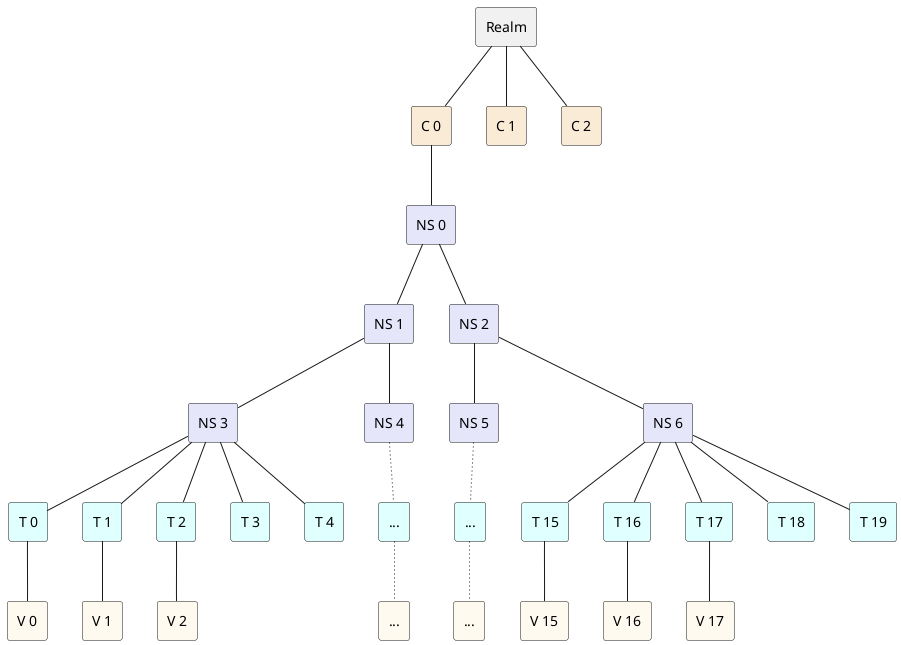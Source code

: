 @startuml

rectangle Realm
rectangle "C 0" as C0 #AntiqueWhite
rectangle "C 1" as C1 #AntiqueWhite
rectangle "C 2" as C2 #AntiqueWhite
Realm -- C0
Realm -- C1
Realm -- C2

rectangle "NS 0" as Ns0 #Lavender
C0 -- Ns0

rectangle "NS 1" as Ns1 #Lavender
rectangle "NS 2" as Ns2 #Lavender
Ns0 -- Ns1
Ns0 -- Ns2

rectangle "NS 3" as Ns3 #Lavender
rectangle "NS 4" as Ns4 #Lavender
rectangle "NS 5" as Ns5 #Lavender
rectangle "NS 6" as Ns6 #Lavender
Ns1 -- Ns3
Ns1 -- Ns4
Ns2 -- Ns5
Ns2 -- Ns6

rectangle "T 0" as T0 #LightCyan
rectangle "T 1" as T1 #LightCyan
rectangle "T 2" as T2 #LightCyan
rectangle "T 3" as T3 #LightCyan
rectangle "T 4" as T4 #LightCyan
rectangle "..." as T5n #LightCyan
rectangle "..." as T6n #LightCyan
rectangle "T 15" as T15 #LightCyan
rectangle "T 16" as T16 #LightCyan
rectangle "T 17" as T17 #LightCyan
rectangle "T 18" as T18 #LightCyan
rectangle "T 19" as T19 #LightCyan
Ns3 -- T0
Ns3 -- T1
Ns3 -- T2
Ns3 -- T3
Ns3 -- T4
Ns4 -[dotted]- T5n
Ns5 -[dotted]- T6n
Ns6 -- T15
Ns6 -- T16
Ns6 -- T17
Ns6 -- T18
Ns6 -- T19

rectangle "V 0" as V0 #FloralWhite
rectangle "V 1" as V1 #FloralWhite
rectangle "V 2" as V2 #FloralWhite
rectangle "..." as V5n #FloralWhite
rectangle "..." as V6n #FloralWhite
rectangle "V 15" as V15 #FloralWhite
rectangle "V 16" as V16 #FloralWhite
rectangle "V 17" as V17 #FloralWhite
T0 -- V0
T1 -- V1
T2 -- V2
T5n -[dotted]- V5n
T6n -[dotted]- V6n
T15 -- V15
T16 -- V16
T17 -- V17

@enduml
